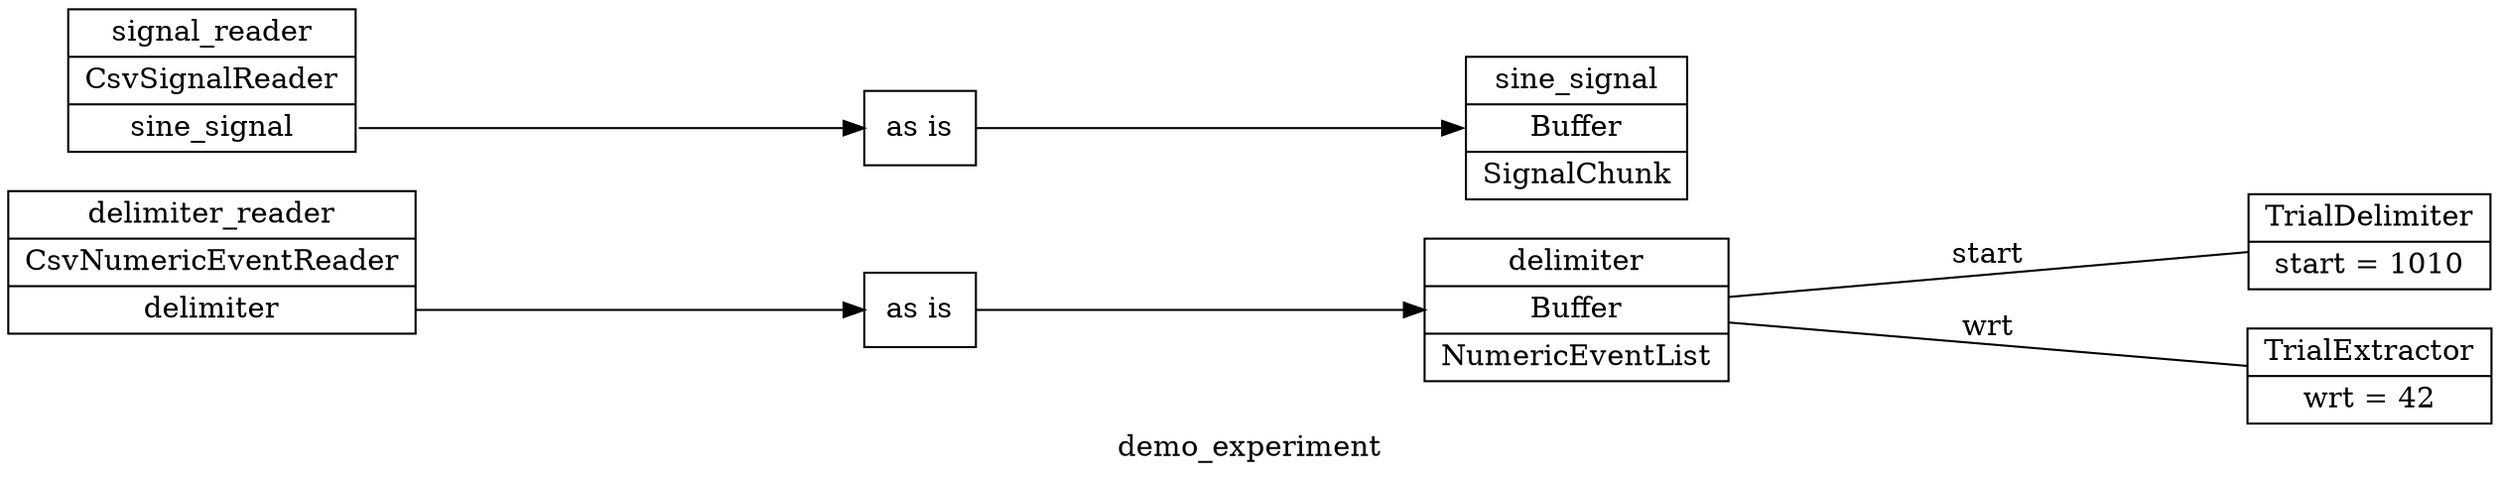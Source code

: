 digraph demo_experiment {
	graph [label=demo_experiment overlap=scale rankdir=LR ranksep=3.0 splines=false]
	delimiter_reader [label="delimiter_reader|CsvNumericEventReader|<delimiter>delimiter" shape=record]
	signal_reader [label="signal_reader|CsvSignalReader|<sine_signal>sine_signal" shape=record]
	delimiter [label="delimiter|Buffer|NumericEventList" shape=record]
	sine_signal [label="sine_signal|Buffer|SignalChunk" shape=record]
	delimiter_reader_route_0 [label="as is" shape=record]
	delimiter_reader:delimiter:e -> delimiter_reader_route_0:w
	delimiter_reader_route_0:e -> delimiter:w
	signal_reader_route_0 [label="as is" shape=record]
	signal_reader:sine_signal:e -> signal_reader_route_0:w
	signal_reader_route_0:e -> sine_signal:w
	trial_delimiter [label="TrialDelimiter|start = 1010" shape=record]
	delimiter -> trial_delimiter [label=start arrowhead=none arrowtail=none]
	trial_extractor [label="TrialExtractor|wrt = 42" shape=record]
	delimiter -> trial_extractor [label=wrt arrowhead=none arrowtail=none]
}
